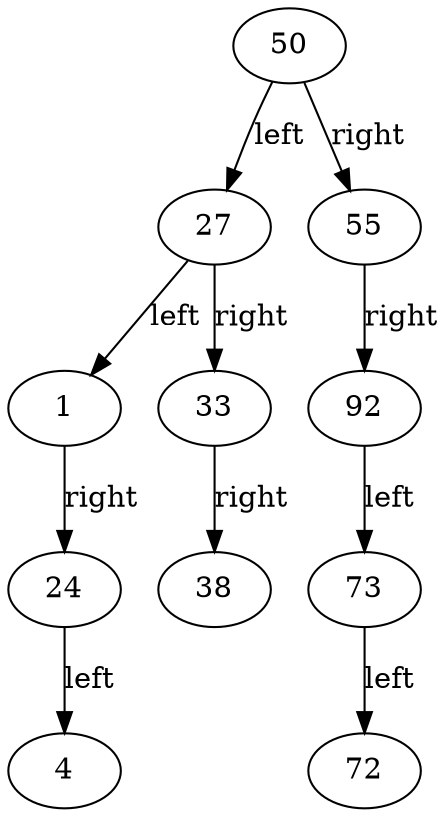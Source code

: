 digraph G{
	50 -> 27 [label=left];
	27 -> 1 [label=left];
	1 -> 24 [label=right];
	24 -> 4 [label=left];
	27 -> 33 [label=right];
	33 -> 38 [label=right];
	50 -> 55 [label=right];
	55 -> 92 [label=right];
	92 -> 73 [label=left];
	73 -> 72 [label=left];
}
